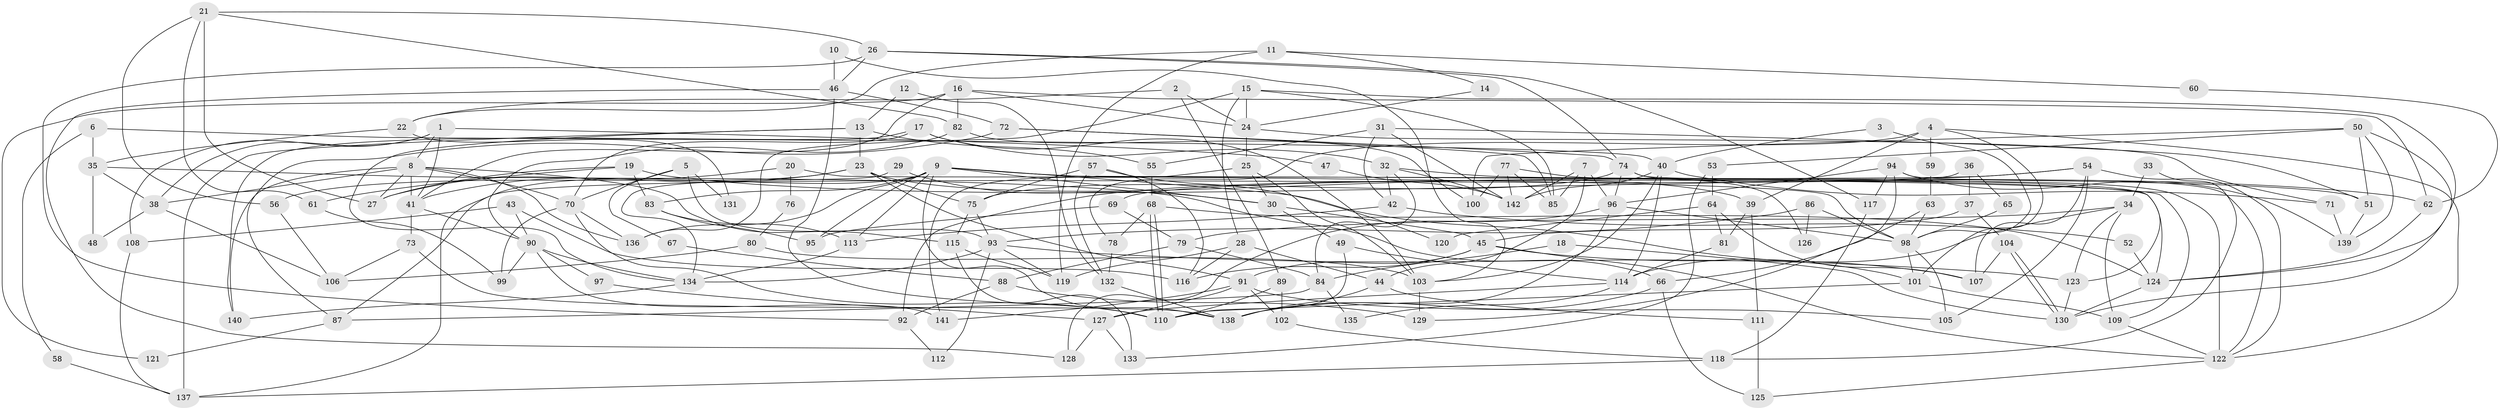 // Generated by graph-tools (version 1.1) at 2025/35/03/09/25 02:35:54]
// undirected, 142 vertices, 284 edges
graph export_dot {
graph [start="1"]
  node [color=gray90,style=filled];
  1;
  2;
  3;
  4;
  5;
  6;
  7;
  8;
  9;
  10;
  11;
  12;
  13;
  14;
  15;
  16;
  17;
  18;
  19;
  20;
  21;
  22;
  23;
  24;
  25;
  26;
  27;
  28;
  29;
  30;
  31;
  32;
  33;
  34;
  35;
  36;
  37;
  38;
  39;
  40;
  41;
  42;
  43;
  44;
  45;
  46;
  47;
  48;
  49;
  50;
  51;
  52;
  53;
  54;
  55;
  56;
  57;
  58;
  59;
  60;
  61;
  62;
  63;
  64;
  65;
  66;
  67;
  68;
  69;
  70;
  71;
  72;
  73;
  74;
  75;
  76;
  77;
  78;
  79;
  80;
  81;
  82;
  83;
  84;
  85;
  86;
  87;
  88;
  89;
  90;
  91;
  92;
  93;
  94;
  95;
  96;
  97;
  98;
  99;
  100;
  101;
  102;
  103;
  104;
  105;
  106;
  107;
  108;
  109;
  110;
  111;
  112;
  113;
  114;
  115;
  116;
  117;
  118;
  119;
  120;
  121;
  122;
  123;
  124;
  125;
  126;
  127;
  128;
  129;
  130;
  131;
  132;
  133;
  134;
  135;
  136;
  137;
  138;
  139;
  140;
  141;
  142;
  1 -- 108;
  1 -- 8;
  1 -- 38;
  1 -- 41;
  1 -- 47;
  2 -- 89;
  2 -- 24;
  2 -- 22;
  3 -- 40;
  3 -- 98;
  4 -- 78;
  4 -- 101;
  4 -- 39;
  4 -- 59;
  4 -- 122;
  5 -- 70;
  5 -- 93;
  5 -- 67;
  5 -- 131;
  6 -- 35;
  6 -- 40;
  6 -- 58;
  7 -- 142;
  7 -- 96;
  7 -- 44;
  7 -- 85;
  8 -- 70;
  8 -- 140;
  8 -- 27;
  8 -- 38;
  8 -- 41;
  8 -- 115;
  8 -- 136;
  9 -- 98;
  9 -- 109;
  9 -- 30;
  9 -- 83;
  9 -- 95;
  9 -- 101;
  9 -- 113;
  9 -- 136;
  9 -- 137;
  9 -- 138;
  10 -- 103;
  10 -- 46;
  11 -- 22;
  11 -- 119;
  11 -- 14;
  11 -- 60;
  12 -- 132;
  12 -- 13;
  13 -- 23;
  13 -- 134;
  13 -- 55;
  13 -- 137;
  14 -- 24;
  15 -- 136;
  15 -- 124;
  15 -- 24;
  15 -- 28;
  15 -- 85;
  16 -- 24;
  16 -- 41;
  16 -- 62;
  16 -- 82;
  16 -- 121;
  17 -- 70;
  17 -- 103;
  17 -- 32;
  17 -- 140;
  18 -- 130;
  18 -- 84;
  19 -- 27;
  19 -- 83;
  19 -- 61;
  19 -- 62;
  20 -- 27;
  20 -- 124;
  20 -- 76;
  21 -- 56;
  21 -- 82;
  21 -- 26;
  21 -- 27;
  21 -- 61;
  22 -- 35;
  22 -- 131;
  23 -- 75;
  23 -- 41;
  23 -- 39;
  23 -- 56;
  23 -- 91;
  24 -- 71;
  24 -- 25;
  25 -- 30;
  25 -- 103;
  25 -- 141;
  26 -- 46;
  26 -- 74;
  26 -- 92;
  26 -- 117;
  28 -- 44;
  28 -- 116;
  28 -- 119;
  29 -- 30;
  29 -- 134;
  30 -- 45;
  30 -- 49;
  31 -- 51;
  31 -- 42;
  31 -- 55;
  31 -- 142;
  32 -- 142;
  32 -- 42;
  32 -- 51;
  32 -- 84;
  33 -- 34;
  33 -- 118;
  34 -- 109;
  34 -- 114;
  34 -- 79;
  34 -- 123;
  35 -- 66;
  35 -- 38;
  35 -- 48;
  36 -- 37;
  36 -- 87;
  36 -- 65;
  37 -- 104;
  37 -- 45;
  38 -- 48;
  38 -- 106;
  39 -- 81;
  39 -- 111;
  40 -- 142;
  40 -- 114;
  40 -- 71;
  40 -- 103;
  41 -- 73;
  41 -- 90;
  42 -- 113;
  42 -- 52;
  43 -- 116;
  43 -- 90;
  43 -- 108;
  44 -- 138;
  44 -- 111;
  45 -- 91;
  45 -- 122;
  45 -- 107;
  45 -- 116;
  46 -- 110;
  46 -- 72;
  46 -- 128;
  47 -- 142;
  49 -- 114;
  49 -- 110;
  50 -- 130;
  50 -- 139;
  50 -- 51;
  50 -- 53;
  50 -- 100;
  51 -- 139;
  52 -- 124;
  53 -- 133;
  53 -- 64;
  54 -- 122;
  54 -- 92;
  54 -- 69;
  54 -- 105;
  54 -- 107;
  55 -- 68;
  56 -- 106;
  57 -- 75;
  57 -- 116;
  57 -- 120;
  57 -- 132;
  58 -- 137;
  59 -- 63;
  60 -- 62;
  61 -- 99;
  62 -- 124;
  63 -- 98;
  63 -- 66;
  64 -- 107;
  64 -- 81;
  64 -- 120;
  65 -- 98;
  66 -- 125;
  66 -- 138;
  67 -- 88;
  68 -- 110;
  68 -- 110;
  68 -- 78;
  68 -- 124;
  69 -- 95;
  69 -- 79;
  70 -- 110;
  70 -- 136;
  70 -- 99;
  71 -- 139;
  72 -- 85;
  72 -- 74;
  72 -- 87;
  73 -- 138;
  73 -- 106;
  74 -- 123;
  74 -- 75;
  74 -- 96;
  74 -- 122;
  75 -- 93;
  75 -- 115;
  76 -- 80;
  77 -- 85;
  77 -- 100;
  77 -- 126;
  77 -- 142;
  78 -- 132;
  79 -- 84;
  79 -- 88;
  80 -- 106;
  80 -- 103;
  81 -- 114;
  82 -- 90;
  82 -- 100;
  83 -- 113;
  83 -- 95;
  84 -- 87;
  84 -- 135;
  86 -- 93;
  86 -- 98;
  86 -- 126;
  87 -- 121;
  88 -- 129;
  88 -- 92;
  89 -- 102;
  89 -- 110;
  90 -- 99;
  90 -- 97;
  90 -- 134;
  90 -- 141;
  91 -- 141;
  91 -- 102;
  91 -- 105;
  91 -- 127;
  92 -- 112;
  93 -- 123;
  93 -- 119;
  93 -- 112;
  93 -- 134;
  94 -- 122;
  94 -- 96;
  94 -- 117;
  94 -- 129;
  94 -- 139;
  96 -- 98;
  96 -- 128;
  96 -- 138;
  97 -- 127;
  98 -- 101;
  98 -- 105;
  101 -- 110;
  101 -- 109;
  102 -- 118;
  103 -- 129;
  104 -- 130;
  104 -- 130;
  104 -- 107;
  108 -- 137;
  109 -- 122;
  111 -- 125;
  113 -- 134;
  114 -- 127;
  114 -- 135;
  115 -- 119;
  115 -- 133;
  117 -- 118;
  118 -- 137;
  122 -- 125;
  123 -- 130;
  124 -- 130;
  127 -- 128;
  127 -- 133;
  132 -- 138;
  134 -- 140;
}
